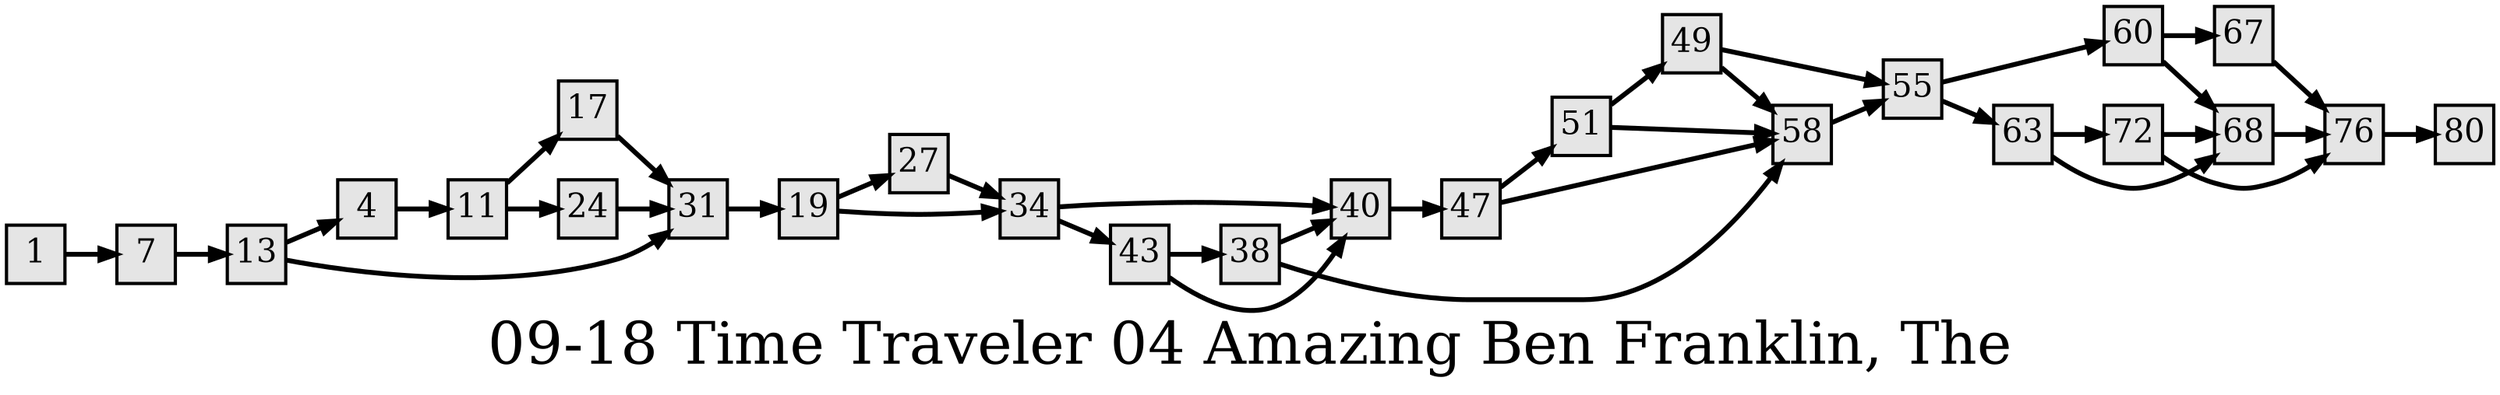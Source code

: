 digraph g{
  graph [ label="09-18 Time Traveler 04 Amazing Ben Franklin, The" rankdir=LR, ordering=out, fontsize=36, nodesep="0.35", ranksep="0.45"];
  node  [shape=rect, penwidth=2, fontsize=20, style=filled, fillcolor=grey90, margin="0,0", labelfloat=true, regular=true, fixedsize=true];
  edge  [labelfloat=true, penwidth=3, fontsize=12];
  // ---;
  // group  : Katz;
  // id     :;
  // gbid   :;
  // series :;
  // title  :;
  // author :;
  // credit:;
  // - name : Juliet Way-Henthorne;
  // role : encoder;
  // date : 2017-08-25;
  // - name : Jeremy Douglass;
  // role : editor;
  // date : 2017-10-19;
  // render:;
  // - name   : small;
  // styles : gvStyles-small.txt;
  // engine : dot;
  // comment: >;
  
  // ---;
  
  // From | To | Label;
  
  1 -> 7;
  4 -> 11;
  7 -> 13;
  11 -> 17;
  11 -> 24;
  13 -> 4;
  13 -> 31;
  17 -> 31;
  19 -> 27;
  19 -> 34;
  24 -> 31;
  27 -> 34;
  31 -> 19;
  34 -> 40;
  34 -> 43;
  38 -> 40;
  38 -> 58;
  40 -> 47;
  43 -> 38;
  43 -> 40;
  47 -> 51;
  47 -> 58;
  49 -> 55;
  49 -> 58;
  51 -> 49;
  51 -> 58;
  55 -> 60;
  55 -> 63;
  58 -> 55;
  60 -> 67;
  60 -> 68;
  63 -> 72;
  63 -> 68;
  67 -> 76;
  68 -> 76;
  72 -> 68;
  72 -> 76;
  76 -> 80;
}

